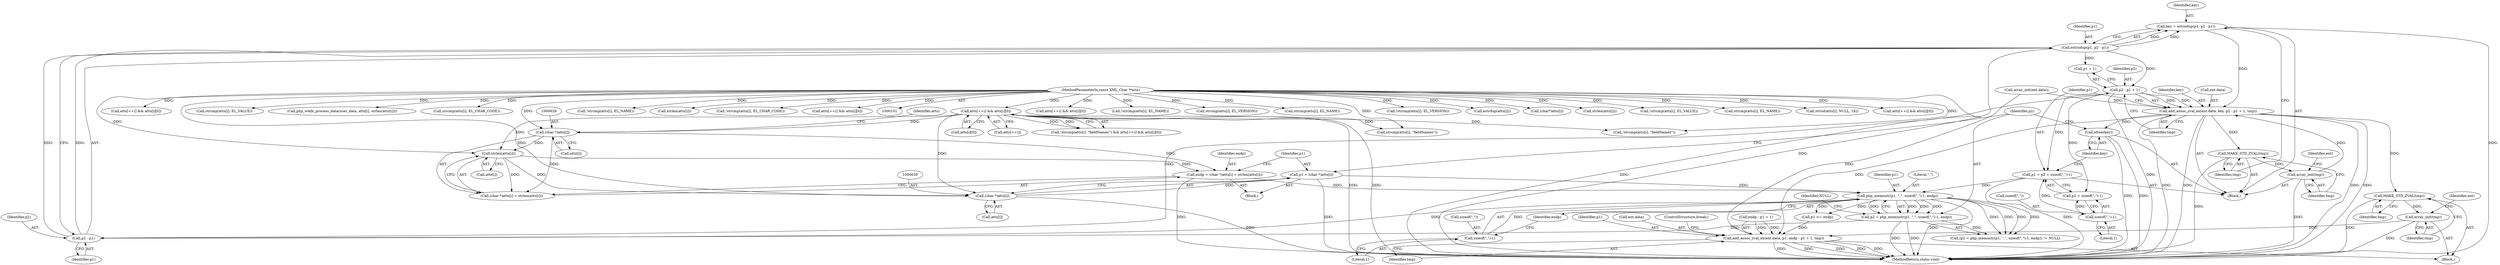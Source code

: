 digraph "1_php-src_c4cca4c20e75359c9a13a1f9a36cb7b4e9601d29?w=1@integer" {
"1000657" [label="(Call,key = estrndup(p1, p2 - p1))"];
"1000659" [label="(Call,estrndup(p1, p2 - p1))"];
"1000661" [label="(Call,p2 - p1)"];
"1000645" [label="(Call,p2 = php_memnstr(p1, \",\", sizeof(\",\")-1, endp))"];
"1000647" [label="(Call,php_memnstr(p1, \",\", sizeof(\",\")-1, endp))"];
"1000679" [label="(Call,p1 = p2 + sizeof(\",\")-1)"];
"1000673" [label="(Call,p2 - p1 + 1)"];
"1000683" [label="(Call,sizeof(\",\")-1)"];
"1000636" [label="(Call,p1 = (char *)atts[i])"];
"1000638" [label="(Call,(char *)atts[i])"];
"1000608" [label="(Call,atts[++i] && atts[i][0])"];
"1000104" [label="(MethodParameterIn,const XML_Char **atts)"];
"1000632" [label="(Call,strlen(atts[i]))"];
"1000627" [label="(Call,(char *)atts[i])"];
"1000650" [label="(Call,sizeof(\",\")-1)"];
"1000624" [label="(Call,endp = (char *)atts[i] + strlen(atts[i]))"];
"1000668" [label="(Call,add_assoc_zval_ex(ent.data, key, p2 - p1 + 1, tmp))"];
"1000664" [label="(Call,MAKE_STD_ZVAL(tmp))"];
"1000666" [label="(Call,array_init(tmp))"];
"1000687" [label="(Call,efree(key))"];
"1000694" [label="(Call,MAKE_STD_ZVAL(tmp))"];
"1000696" [label="(Call,array_init(tmp))"];
"1000698" [label="(Call,add_assoc_zval_ex(ent.data, p1, endp - p1 + 1, tmp))"];
"1000678" [label="(Identifier,tmp)"];
"1000687" [label="(Call,efree(key))"];
"1000362" [label="(Call,atts[++i] && atts[i][0])"];
"1000651" [label="(Call,sizeof(\",\"))"];
"1000700" [label="(Identifier,ent)"];
"1000703" [label="(Call,endp - p1 + 1)"];
"1000864" [label="(MethodReturn,static void)"];
"1000532" [label="(Call,!strcmp(atts[i], EL_NAME))"];
"1000695" [label="(Identifier,tmp)"];
"1000134" [label="(Call,strcmp(atts[i], EL_VERSION))"];
"1000708" [label="(Identifier,tmp)"];
"1000653" [label="(Literal,1)"];
"1000658" [label="(Identifier,key)"];
"1000757" [label="(Call,strcmp(atts[i], EL_NAME))"];
"1000696" [label="(Call,array_init(tmp))"];
"1000602" [label="(Call,!strcmp(atts[i], \"fieldNames\"))"];
"1000133" [label="(Call,!strcmp(atts[i], EL_VERSION))"];
"1000644" [label="(Call,(p2 = php_memnstr(p1, \",\", sizeof(\",\")-1, endp)) != NULL)"];
"1000561" [label="(Call,estrdup(atts[i]))"];
"1000693" [label="(Block,)"];
"1000584" [label="(Call,array_init(ent.data))"];
"1000613" [label="(Call,atts[i][0])"];
"1000797" [label="(Call,(char*)atts[i])"];
"1000803" [label="(Call,strlen(atts[i]))"];
"1000625" [label="(Identifier,endp)"];
"1000669" [label="(Call,ent.data)"];
"1000662" [label="(Identifier,p2)"];
"1000356" [label="(Call,!strcmp(atts[i], EL_VALUE))"];
"1000104" [label="(MethodParameterIn,const XML_Char **atts)"];
"1000533" [label="(Call,strcmp(atts[i], EL_NAME))"];
"1000629" [label="(Call,atts[i])"];
"1000281" [label="(Call,strtol(atts[i], NULL, 16))"];
"1000640" [label="(Call,atts[i])"];
"1000670" [label="(Identifier,ent)"];
"1000702" [label="(Identifier,p1)"];
"1000646" [label="(Identifier,p2)"];
"1000672" [label="(Identifier,key)"];
"1000655" [label="(Identifier,NULL)"];
"1000609" [label="(Call,atts[++i])"];
"1000681" [label="(Call,p2 + sizeof(\",\")-1)"];
"1000660" [label="(Identifier,p1)"];
"1000657" [label="(Call,key = estrndup(p1, p2 - p1))"];
"1000627" [label="(Call,(char *)atts[i])"];
"1000762" [label="(Call,atts[++i] && atts[i][0])"];
"1000679" [label="(Call,p1 = p2 + sizeof(\",\")-1)"];
"1000649" [label="(Literal,\",\")"];
"1000262" [label="(Call,atts[++i] && atts[i][0])"];
"1000673" [label="(Call,p2 - p1 + 1)"];
"1000603" [label="(Call,strcmp(atts[i], \"fieldNames\"))"];
"1000357" [label="(Call,strcmp(atts[i], EL_VALUE))"];
"1000699" [label="(Call,ent.data)"];
"1000401" [label="(Call,php_wddx_process_data(user_data, atts[i], strlen(atts[i])))"];
"1000684" [label="(Call,sizeof(\",\"))"];
"1000257" [label="(Call,strcmp(atts[i], EL_CHAR_CODE))"];
"1000648" [label="(Identifier,p1)"];
"1000601" [label="(Call,!strcmp(atts[i], \"fieldNames\") && atts[++i] && atts[i][0])"];
"1000667" [label="(Identifier,tmp)"];
"1000686" [label="(Literal,1)"];
"1000645" [label="(Call,p2 = php_memnstr(p1, \",\", sizeof(\",\")-1, endp))"];
"1000663" [label="(Identifier,p1)"];
"1000690" [label="(Call,p1 <= endp)"];
"1000756" [label="(Call,!strcmp(atts[i], EL_NAME))"];
"1000618" [label="(Block,)"];
"1000632" [label="(Call,strlen(atts[i]))"];
"1000668" [label="(Call,add_assoc_zval_ex(ent.data, key, p2 - p1 + 1, tmp))"];
"1000406" [label="(Call,strlen(atts[i]))"];
"1000633" [label="(Call,atts[i])"];
"1000647" [label="(Call,php_memnstr(p1, \",\", sizeof(\",\")-1, endp))"];
"1000659" [label="(Call,estrndup(p1, p2 - p1))"];
"1000697" [label="(Identifier,tmp)"];
"1000638" [label="(Call,(char *)atts[i])"];
"1000256" [label="(Call,!strcmp(atts[i], EL_CHAR_CODE))"];
"1000698" [label="(Call,add_assoc_zval_ex(ent.data, p1, endp - p1 + 1, tmp))"];
"1000656" [label="(Block,)"];
"1000626" [label="(Call,(char *)atts[i] + strlen(atts[i]))"];
"1000675" [label="(Call,p1 + 1)"];
"1000538" [label="(Call,atts[++i] && atts[i][0])"];
"1000637" [label="(Identifier,p1)"];
"1000688" [label="(Identifier,key)"];
"1000634" [label="(Identifier,atts)"];
"1000650" [label="(Call,sizeof(\",\")-1)"];
"1000666" [label="(Call,array_init(tmp))"];
"1000654" [label="(Identifier,endp)"];
"1000636" [label="(Call,p1 = (char *)atts[i])"];
"1000680" [label="(Identifier,p1)"];
"1000665" [label="(Identifier,tmp)"];
"1000664" [label="(Call,MAKE_STD_ZVAL(tmp))"];
"1000683" [label="(Call,sizeof(\",\")-1)"];
"1000661" [label="(Call,p2 - p1)"];
"1000624" [label="(Call,endp = (char *)atts[i] + strlen(atts[i]))"];
"1000709" [label="(ControlStructure,break;)"];
"1000674" [label="(Identifier,p2)"];
"1000608" [label="(Call,atts[++i] && atts[i][0])"];
"1000694" [label="(Call,MAKE_STD_ZVAL(tmp))"];
"1000657" -> "1000656"  [label="AST: "];
"1000657" -> "1000659"  [label="CFG: "];
"1000658" -> "1000657"  [label="AST: "];
"1000659" -> "1000657"  [label="AST: "];
"1000665" -> "1000657"  [label="CFG: "];
"1000657" -> "1000864"  [label="DDG: "];
"1000659" -> "1000657"  [label="DDG: "];
"1000659" -> "1000657"  [label="DDG: "];
"1000657" -> "1000668"  [label="DDG: "];
"1000659" -> "1000661"  [label="CFG: "];
"1000660" -> "1000659"  [label="AST: "];
"1000661" -> "1000659"  [label="AST: "];
"1000659" -> "1000864"  [label="DDG: "];
"1000661" -> "1000659"  [label="DDG: "];
"1000661" -> "1000659"  [label="DDG: "];
"1000659" -> "1000673"  [label="DDG: "];
"1000659" -> "1000675"  [label="DDG: "];
"1000661" -> "1000663"  [label="CFG: "];
"1000662" -> "1000661"  [label="AST: "];
"1000663" -> "1000661"  [label="AST: "];
"1000645" -> "1000661"  [label="DDG: "];
"1000647" -> "1000661"  [label="DDG: "];
"1000661" -> "1000673"  [label="DDG: "];
"1000645" -> "1000644"  [label="AST: "];
"1000645" -> "1000647"  [label="CFG: "];
"1000646" -> "1000645"  [label="AST: "];
"1000647" -> "1000645"  [label="AST: "];
"1000655" -> "1000645"  [label="CFG: "];
"1000645" -> "1000864"  [label="DDG: "];
"1000645" -> "1000864"  [label="DDG: "];
"1000645" -> "1000644"  [label="DDG: "];
"1000647" -> "1000645"  [label="DDG: "];
"1000647" -> "1000645"  [label="DDG: "];
"1000647" -> "1000645"  [label="DDG: "];
"1000647" -> "1000645"  [label="DDG: "];
"1000647" -> "1000654"  [label="CFG: "];
"1000648" -> "1000647"  [label="AST: "];
"1000649" -> "1000647"  [label="AST: "];
"1000650" -> "1000647"  [label="AST: "];
"1000654" -> "1000647"  [label="AST: "];
"1000647" -> "1000864"  [label="DDG: "];
"1000647" -> "1000644"  [label="DDG: "];
"1000647" -> "1000644"  [label="DDG: "];
"1000647" -> "1000644"  [label="DDG: "];
"1000647" -> "1000644"  [label="DDG: "];
"1000679" -> "1000647"  [label="DDG: "];
"1000636" -> "1000647"  [label="DDG: "];
"1000650" -> "1000647"  [label="DDG: "];
"1000624" -> "1000647"  [label="DDG: "];
"1000647" -> "1000690"  [label="DDG: "];
"1000647" -> "1000690"  [label="DDG: "];
"1000679" -> "1000656"  [label="AST: "];
"1000679" -> "1000681"  [label="CFG: "];
"1000680" -> "1000679"  [label="AST: "];
"1000681" -> "1000679"  [label="AST: "];
"1000688" -> "1000679"  [label="CFG: "];
"1000679" -> "1000864"  [label="DDG: "];
"1000673" -> "1000679"  [label="DDG: "];
"1000683" -> "1000679"  [label="DDG: "];
"1000673" -> "1000668"  [label="AST: "];
"1000673" -> "1000675"  [label="CFG: "];
"1000674" -> "1000673"  [label="AST: "];
"1000675" -> "1000673"  [label="AST: "];
"1000678" -> "1000673"  [label="CFG: "];
"1000673" -> "1000864"  [label="DDG: "];
"1000673" -> "1000668"  [label="DDG: "];
"1000673" -> "1000668"  [label="DDG: "];
"1000673" -> "1000681"  [label="DDG: "];
"1000683" -> "1000681"  [label="AST: "];
"1000683" -> "1000686"  [label="CFG: "];
"1000684" -> "1000683"  [label="AST: "];
"1000686" -> "1000683"  [label="AST: "];
"1000681" -> "1000683"  [label="CFG: "];
"1000683" -> "1000681"  [label="DDG: "];
"1000636" -> "1000618"  [label="AST: "];
"1000636" -> "1000638"  [label="CFG: "];
"1000637" -> "1000636"  [label="AST: "];
"1000638" -> "1000636"  [label="AST: "];
"1000646" -> "1000636"  [label="CFG: "];
"1000636" -> "1000864"  [label="DDG: "];
"1000638" -> "1000636"  [label="DDG: "];
"1000638" -> "1000640"  [label="CFG: "];
"1000639" -> "1000638"  [label="AST: "];
"1000640" -> "1000638"  [label="AST: "];
"1000638" -> "1000864"  [label="DDG: "];
"1000608" -> "1000638"  [label="DDG: "];
"1000632" -> "1000638"  [label="DDG: "];
"1000104" -> "1000638"  [label="DDG: "];
"1000608" -> "1000601"  [label="AST: "];
"1000608" -> "1000609"  [label="CFG: "];
"1000608" -> "1000613"  [label="CFG: "];
"1000609" -> "1000608"  [label="AST: "];
"1000613" -> "1000608"  [label="AST: "];
"1000601" -> "1000608"  [label="CFG: "];
"1000608" -> "1000864"  [label="DDG: "];
"1000608" -> "1000864"  [label="DDG: "];
"1000608" -> "1000602"  [label="DDG: "];
"1000608" -> "1000603"  [label="DDG: "];
"1000608" -> "1000601"  [label="DDG: "];
"1000608" -> "1000601"  [label="DDG: "];
"1000104" -> "1000608"  [label="DDG: "];
"1000608" -> "1000627"  [label="DDG: "];
"1000608" -> "1000632"  [label="DDG: "];
"1000104" -> "1000101"  [label="AST: "];
"1000104" -> "1000864"  [label="DDG: "];
"1000104" -> "1000133"  [label="DDG: "];
"1000104" -> "1000134"  [label="DDG: "];
"1000104" -> "1000256"  [label="DDG: "];
"1000104" -> "1000257"  [label="DDG: "];
"1000104" -> "1000262"  [label="DDG: "];
"1000104" -> "1000281"  [label="DDG: "];
"1000104" -> "1000356"  [label="DDG: "];
"1000104" -> "1000357"  [label="DDG: "];
"1000104" -> "1000362"  [label="DDG: "];
"1000104" -> "1000401"  [label="DDG: "];
"1000104" -> "1000406"  [label="DDG: "];
"1000104" -> "1000532"  [label="DDG: "];
"1000104" -> "1000533"  [label="DDG: "];
"1000104" -> "1000538"  [label="DDG: "];
"1000104" -> "1000561"  [label="DDG: "];
"1000104" -> "1000602"  [label="DDG: "];
"1000104" -> "1000603"  [label="DDG: "];
"1000104" -> "1000627"  [label="DDG: "];
"1000104" -> "1000632"  [label="DDG: "];
"1000104" -> "1000756"  [label="DDG: "];
"1000104" -> "1000757"  [label="DDG: "];
"1000104" -> "1000762"  [label="DDG: "];
"1000104" -> "1000797"  [label="DDG: "];
"1000104" -> "1000803"  [label="DDG: "];
"1000632" -> "1000626"  [label="AST: "];
"1000632" -> "1000633"  [label="CFG: "];
"1000633" -> "1000632"  [label="AST: "];
"1000626" -> "1000632"  [label="CFG: "];
"1000632" -> "1000624"  [label="DDG: "];
"1000632" -> "1000626"  [label="DDG: "];
"1000627" -> "1000632"  [label="DDG: "];
"1000627" -> "1000626"  [label="AST: "];
"1000627" -> "1000629"  [label="CFG: "];
"1000628" -> "1000627"  [label="AST: "];
"1000629" -> "1000627"  [label="AST: "];
"1000634" -> "1000627"  [label="CFG: "];
"1000627" -> "1000624"  [label="DDG: "];
"1000627" -> "1000626"  [label="DDG: "];
"1000650" -> "1000653"  [label="CFG: "];
"1000651" -> "1000650"  [label="AST: "];
"1000653" -> "1000650"  [label="AST: "];
"1000654" -> "1000650"  [label="CFG: "];
"1000624" -> "1000618"  [label="AST: "];
"1000624" -> "1000626"  [label="CFG: "];
"1000625" -> "1000624"  [label="AST: "];
"1000626" -> "1000624"  [label="AST: "];
"1000637" -> "1000624"  [label="CFG: "];
"1000624" -> "1000864"  [label="DDG: "];
"1000668" -> "1000656"  [label="AST: "];
"1000668" -> "1000678"  [label="CFG: "];
"1000669" -> "1000668"  [label="AST: "];
"1000672" -> "1000668"  [label="AST: "];
"1000678" -> "1000668"  [label="AST: "];
"1000680" -> "1000668"  [label="CFG: "];
"1000668" -> "1000864"  [label="DDG: "];
"1000668" -> "1000864"  [label="DDG: "];
"1000668" -> "1000864"  [label="DDG: "];
"1000668" -> "1000864"  [label="DDG: "];
"1000668" -> "1000664"  [label="DDG: "];
"1000584" -> "1000668"  [label="DDG: "];
"1000666" -> "1000668"  [label="DDG: "];
"1000668" -> "1000687"  [label="DDG: "];
"1000668" -> "1000694"  [label="DDG: "];
"1000668" -> "1000698"  [label="DDG: "];
"1000664" -> "1000656"  [label="AST: "];
"1000664" -> "1000665"  [label="CFG: "];
"1000665" -> "1000664"  [label="AST: "];
"1000667" -> "1000664"  [label="CFG: "];
"1000664" -> "1000864"  [label="DDG: "];
"1000664" -> "1000666"  [label="DDG: "];
"1000666" -> "1000656"  [label="AST: "];
"1000666" -> "1000667"  [label="CFG: "];
"1000667" -> "1000666"  [label="AST: "];
"1000670" -> "1000666"  [label="CFG: "];
"1000666" -> "1000864"  [label="DDG: "];
"1000687" -> "1000656"  [label="AST: "];
"1000687" -> "1000688"  [label="CFG: "];
"1000688" -> "1000687"  [label="AST: "];
"1000646" -> "1000687"  [label="CFG: "];
"1000687" -> "1000864"  [label="DDG: "];
"1000687" -> "1000864"  [label="DDG: "];
"1000694" -> "1000693"  [label="AST: "];
"1000694" -> "1000695"  [label="CFG: "];
"1000695" -> "1000694"  [label="AST: "];
"1000697" -> "1000694"  [label="CFG: "];
"1000694" -> "1000864"  [label="DDG: "];
"1000694" -> "1000696"  [label="DDG: "];
"1000696" -> "1000693"  [label="AST: "];
"1000696" -> "1000697"  [label="CFG: "];
"1000697" -> "1000696"  [label="AST: "];
"1000700" -> "1000696"  [label="CFG: "];
"1000696" -> "1000864"  [label="DDG: "];
"1000696" -> "1000698"  [label="DDG: "];
"1000698" -> "1000693"  [label="AST: "];
"1000698" -> "1000708"  [label="CFG: "];
"1000699" -> "1000698"  [label="AST: "];
"1000702" -> "1000698"  [label="AST: "];
"1000703" -> "1000698"  [label="AST: "];
"1000708" -> "1000698"  [label="AST: "];
"1000709" -> "1000698"  [label="CFG: "];
"1000698" -> "1000864"  [label="DDG: "];
"1000698" -> "1000864"  [label="DDG: "];
"1000698" -> "1000864"  [label="DDG: "];
"1000698" -> "1000864"  [label="DDG: "];
"1000698" -> "1000864"  [label="DDG: "];
"1000584" -> "1000698"  [label="DDG: "];
"1000690" -> "1000698"  [label="DDG: "];
"1000703" -> "1000698"  [label="DDG: "];
"1000703" -> "1000698"  [label="DDG: "];
}

